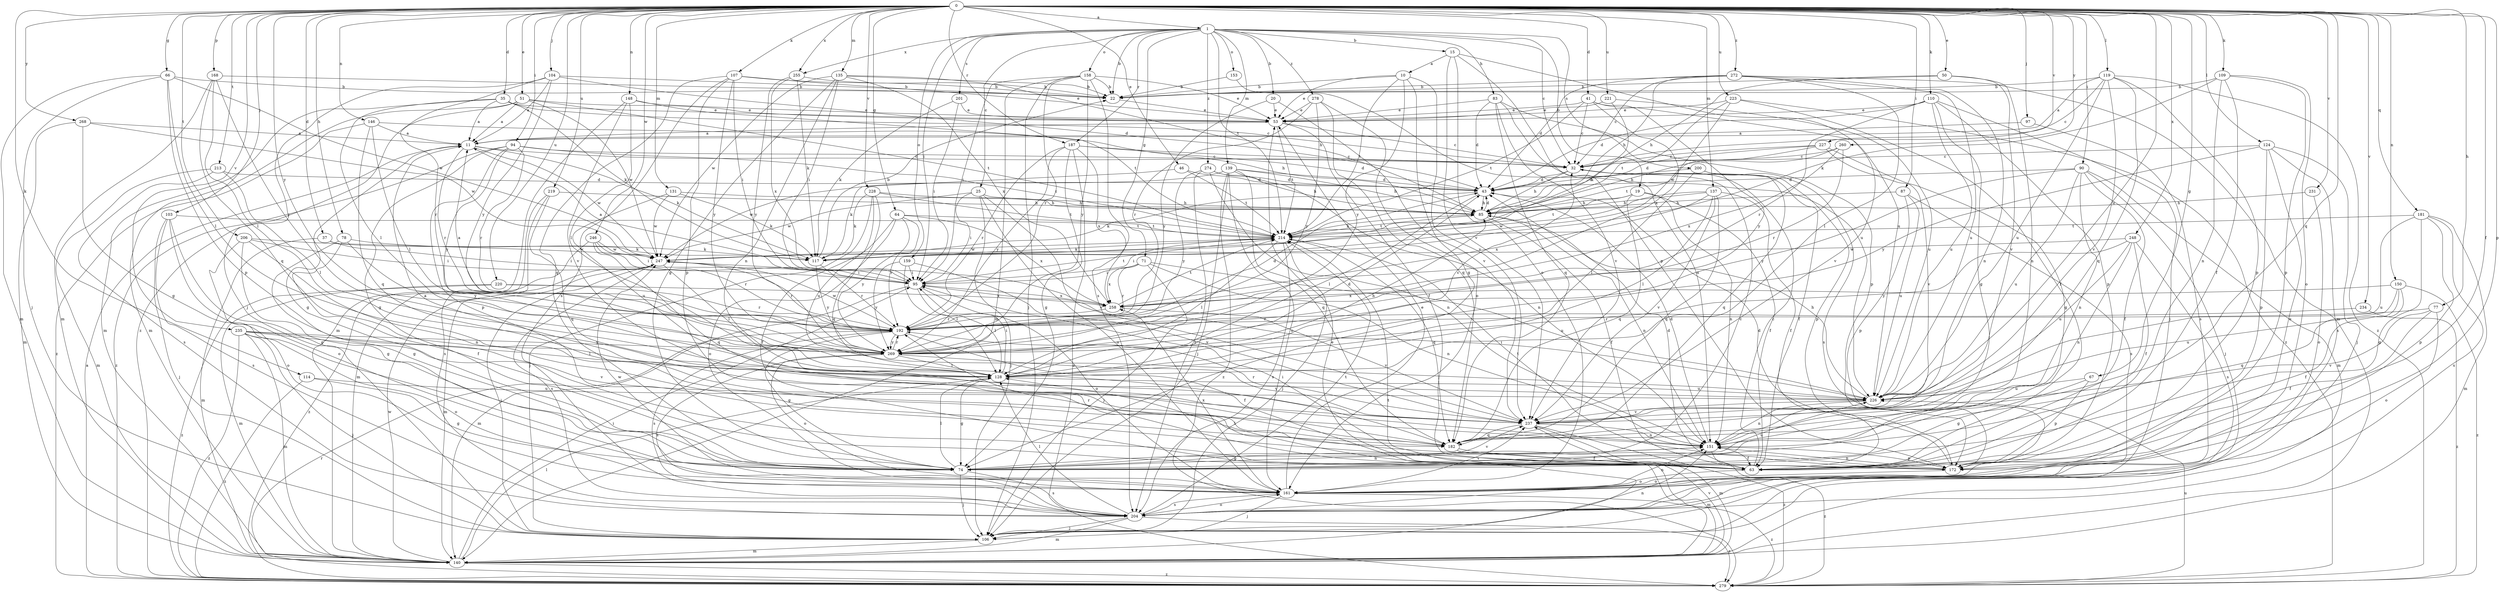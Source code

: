 strict digraph  {
0;
1;
10;
11;
15;
19;
20;
22;
25;
32;
35;
37;
41;
43;
46;
50;
51;
53;
63;
64;
66;
67;
71;
74;
77;
78;
83;
85;
87;
90;
94;
95;
97;
103;
104;
106;
107;
109;
110;
114;
117;
119;
124;
128;
131;
135;
137;
139;
140;
146;
148;
150;
151;
153;
158;
159;
161;
168;
172;
181;
182;
187;
192;
200;
201;
204;
206;
213;
214;
219;
220;
221;
223;
226;
227;
228;
231;
234;
235;
237;
246;
247;
248;
255;
258;
260;
268;
269;
272;
274;
278;
279;
0 -> 1  [label=a];
0 -> 35  [label=d];
0 -> 37  [label=d];
0 -> 41  [label=d];
0 -> 46  [label=e];
0 -> 50  [label=e];
0 -> 51  [label=e];
0 -> 63  [label=f];
0 -> 64  [label=g];
0 -> 66  [label=g];
0 -> 67  [label=g];
0 -> 77  [label=h];
0 -> 78  [label=h];
0 -> 87  [label=i];
0 -> 90  [label=i];
0 -> 94  [label=i];
0 -> 97  [label=j];
0 -> 103  [label=j];
0 -> 104  [label=j];
0 -> 107  [label=k];
0 -> 109  [label=k];
0 -> 110  [label=k];
0 -> 114  [label=k];
0 -> 119  [label=l];
0 -> 124  [label=l];
0 -> 131  [label=m];
0 -> 135  [label=m];
0 -> 137  [label=m];
0 -> 146  [label=n];
0 -> 148  [label=n];
0 -> 150  [label=n];
0 -> 168  [label=p];
0 -> 172  [label=p];
0 -> 181  [label=q];
0 -> 182  [label=q];
0 -> 187  [label=r];
0 -> 206  [label=t];
0 -> 213  [label=t];
0 -> 219  [label=u];
0 -> 220  [label=u];
0 -> 221  [label=u];
0 -> 223  [label=u];
0 -> 226  [label=u];
0 -> 227  [label=v];
0 -> 228  [label=v];
0 -> 231  [label=v];
0 -> 234  [label=v];
0 -> 235  [label=v];
0 -> 246  [label=w];
0 -> 248  [label=x];
0 -> 255  [label=x];
0 -> 260  [label=y];
0 -> 268  [label=y];
0 -> 269  [label=y];
0 -> 272  [label=z];
1 -> 15  [label=b];
1 -> 19  [label=b];
1 -> 20  [label=b];
1 -> 22  [label=b];
1 -> 25  [label=c];
1 -> 32  [label=c];
1 -> 71  [label=g];
1 -> 83  [label=h];
1 -> 95  [label=i];
1 -> 139  [label=m];
1 -> 153  [label=o];
1 -> 158  [label=o];
1 -> 159  [label=o];
1 -> 187  [label=r];
1 -> 200  [label=s];
1 -> 201  [label=s];
1 -> 214  [label=t];
1 -> 255  [label=x];
1 -> 274  [label=z];
1 -> 278  [label=z];
10 -> 22  [label=b];
10 -> 53  [label=e];
10 -> 74  [label=g];
10 -> 214  [label=t];
10 -> 237  [label=v];
10 -> 269  [label=y];
11 -> 32  [label=c];
11 -> 74  [label=g];
11 -> 117  [label=k];
11 -> 192  [label=r];
11 -> 247  [label=w];
15 -> 10  [label=a];
15 -> 161  [label=o];
15 -> 172  [label=p];
15 -> 226  [label=u];
15 -> 237  [label=v];
19 -> 63  [label=f];
19 -> 85  [label=h];
19 -> 151  [label=n];
19 -> 182  [label=q];
19 -> 214  [label=t];
20 -> 53  [label=e];
20 -> 237  [label=v];
20 -> 269  [label=y];
22 -> 53  [label=e];
25 -> 85  [label=h];
25 -> 95  [label=i];
25 -> 106  [label=j];
25 -> 161  [label=o];
25 -> 237  [label=v];
25 -> 247  [label=w];
32 -> 43  [label=d];
32 -> 63  [label=f];
32 -> 85  [label=h];
32 -> 172  [label=p];
35 -> 11  [label=a];
35 -> 32  [label=c];
35 -> 53  [label=e];
35 -> 117  [label=k];
35 -> 128  [label=l];
35 -> 140  [label=m];
37 -> 95  [label=i];
37 -> 117  [label=k];
37 -> 140  [label=m];
41 -> 32  [label=c];
41 -> 53  [label=e];
41 -> 214  [label=t];
41 -> 237  [label=v];
41 -> 258  [label=x];
41 -> 269  [label=y];
43 -> 85  [label=h];
43 -> 117  [label=k];
43 -> 128  [label=l];
46 -> 43  [label=d];
46 -> 117  [label=k];
46 -> 214  [label=t];
50 -> 22  [label=b];
50 -> 85  [label=h];
50 -> 151  [label=n];
50 -> 237  [label=v];
51 -> 11  [label=a];
51 -> 53  [label=e];
51 -> 140  [label=m];
51 -> 192  [label=r];
51 -> 214  [label=t];
51 -> 247  [label=w];
53 -> 11  [label=a];
53 -> 32  [label=c];
53 -> 63  [label=f];
53 -> 214  [label=t];
63 -> 32  [label=c];
63 -> 43  [label=d];
63 -> 95  [label=i];
63 -> 128  [label=l];
63 -> 161  [label=o];
63 -> 192  [label=r];
64 -> 63  [label=f];
64 -> 161  [label=o];
64 -> 192  [label=r];
64 -> 214  [label=t];
64 -> 258  [label=x];
64 -> 269  [label=y];
66 -> 22  [label=b];
66 -> 106  [label=j];
66 -> 128  [label=l];
66 -> 140  [label=m];
66 -> 172  [label=p];
66 -> 247  [label=w];
67 -> 74  [label=g];
67 -> 172  [label=p];
67 -> 226  [label=u];
71 -> 95  [label=i];
71 -> 106  [label=j];
71 -> 151  [label=n];
71 -> 192  [label=r];
71 -> 226  [label=u];
71 -> 258  [label=x];
74 -> 32  [label=c];
74 -> 106  [label=j];
74 -> 128  [label=l];
74 -> 151  [label=n];
74 -> 204  [label=s];
74 -> 226  [label=u];
74 -> 237  [label=v];
77 -> 63  [label=f];
77 -> 161  [label=o];
77 -> 192  [label=r];
77 -> 237  [label=v];
78 -> 63  [label=f];
78 -> 74  [label=g];
78 -> 117  [label=k];
78 -> 269  [label=y];
83 -> 43  [label=d];
83 -> 53  [label=e];
83 -> 151  [label=n];
83 -> 172  [label=p];
83 -> 182  [label=q];
83 -> 237  [label=v];
85 -> 43  [label=d];
85 -> 63  [label=f];
85 -> 151  [label=n];
85 -> 214  [label=t];
87 -> 85  [label=h];
87 -> 172  [label=p];
87 -> 204  [label=s];
87 -> 226  [label=u];
90 -> 43  [label=d];
90 -> 63  [label=f];
90 -> 106  [label=j];
90 -> 140  [label=m];
90 -> 151  [label=n];
90 -> 226  [label=u];
90 -> 269  [label=y];
94 -> 32  [label=c];
94 -> 74  [label=g];
94 -> 172  [label=p];
94 -> 192  [label=r];
94 -> 214  [label=t];
94 -> 269  [label=y];
94 -> 279  [label=z];
95 -> 11  [label=a];
95 -> 128  [label=l];
95 -> 140  [label=m];
95 -> 161  [label=o];
95 -> 214  [label=t];
95 -> 258  [label=x];
97 -> 11  [label=a];
97 -> 204  [label=s];
103 -> 74  [label=g];
103 -> 106  [label=j];
103 -> 161  [label=o];
103 -> 204  [label=s];
103 -> 214  [label=t];
104 -> 11  [label=a];
104 -> 22  [label=b];
104 -> 43  [label=d];
104 -> 106  [label=j];
104 -> 269  [label=y];
104 -> 279  [label=z];
106 -> 140  [label=m];
106 -> 151  [label=n];
107 -> 22  [label=b];
107 -> 53  [label=e];
107 -> 74  [label=g];
107 -> 95  [label=i];
107 -> 172  [label=p];
107 -> 204  [label=s];
107 -> 269  [label=y];
109 -> 22  [label=b];
109 -> 63  [label=f];
109 -> 117  [label=k];
109 -> 151  [label=n];
109 -> 161  [label=o];
109 -> 172  [label=p];
110 -> 43  [label=d];
110 -> 53  [label=e];
110 -> 74  [label=g];
110 -> 106  [label=j];
110 -> 172  [label=p];
110 -> 192  [label=r];
110 -> 226  [label=u];
114 -> 74  [label=g];
114 -> 226  [label=u];
114 -> 279  [label=z];
117 -> 22  [label=b];
117 -> 192  [label=r];
117 -> 269  [label=y];
119 -> 11  [label=a];
119 -> 22  [label=b];
119 -> 32  [label=c];
119 -> 172  [label=p];
119 -> 182  [label=q];
119 -> 226  [label=u];
119 -> 237  [label=v];
119 -> 279  [label=z];
124 -> 32  [label=c];
124 -> 106  [label=j];
124 -> 161  [label=o];
124 -> 172  [label=p];
124 -> 204  [label=s];
124 -> 269  [label=y];
128 -> 32  [label=c];
128 -> 43  [label=d];
128 -> 74  [label=g];
128 -> 85  [label=h];
128 -> 95  [label=i];
128 -> 226  [label=u];
131 -> 85  [label=h];
131 -> 117  [label=k];
131 -> 226  [label=u];
131 -> 247  [label=w];
135 -> 22  [label=b];
135 -> 74  [label=g];
135 -> 85  [label=h];
135 -> 95  [label=i];
135 -> 151  [label=n];
135 -> 247  [label=w];
135 -> 258  [label=x];
137 -> 63  [label=f];
137 -> 85  [label=h];
137 -> 128  [label=l];
137 -> 182  [label=q];
137 -> 237  [label=v];
137 -> 247  [label=w];
137 -> 258  [label=x];
139 -> 43  [label=d];
139 -> 85  [label=h];
139 -> 106  [label=j];
139 -> 151  [label=n];
139 -> 161  [label=o];
139 -> 182  [label=q];
139 -> 247  [label=w];
139 -> 279  [label=z];
140 -> 53  [label=e];
140 -> 95  [label=i];
140 -> 128  [label=l];
140 -> 214  [label=t];
140 -> 237  [label=v];
140 -> 247  [label=w];
140 -> 279  [label=z];
146 -> 11  [label=a];
146 -> 85  [label=h];
146 -> 128  [label=l];
146 -> 182  [label=q];
146 -> 279  [label=z];
148 -> 53  [label=e];
148 -> 128  [label=l];
148 -> 140  [label=m];
148 -> 214  [label=t];
148 -> 237  [label=v];
150 -> 63  [label=f];
150 -> 182  [label=q];
150 -> 226  [label=u];
150 -> 258  [label=x];
150 -> 279  [label=z];
151 -> 43  [label=d];
151 -> 63  [label=f];
151 -> 74  [label=g];
151 -> 172  [label=p];
151 -> 279  [label=z];
153 -> 22  [label=b];
153 -> 226  [label=u];
158 -> 22  [label=b];
158 -> 53  [label=e];
158 -> 95  [label=i];
158 -> 106  [label=j];
158 -> 140  [label=m];
158 -> 192  [label=r];
158 -> 204  [label=s];
158 -> 269  [label=y];
159 -> 95  [label=i];
159 -> 128  [label=l];
159 -> 237  [label=v];
159 -> 269  [label=y];
161 -> 53  [label=e];
161 -> 106  [label=j];
161 -> 151  [label=n];
161 -> 204  [label=s];
161 -> 237  [label=v];
161 -> 247  [label=w];
161 -> 258  [label=x];
161 -> 279  [label=z];
168 -> 22  [label=b];
168 -> 128  [label=l];
168 -> 140  [label=m];
168 -> 182  [label=q];
168 -> 269  [label=y];
172 -> 43  [label=d];
172 -> 151  [label=n];
172 -> 161  [label=o];
172 -> 214  [label=t];
181 -> 74  [label=g];
181 -> 140  [label=m];
181 -> 172  [label=p];
181 -> 204  [label=s];
181 -> 214  [label=t];
181 -> 226  [label=u];
182 -> 11  [label=a];
182 -> 63  [label=f];
182 -> 140  [label=m];
187 -> 32  [label=c];
187 -> 43  [label=d];
187 -> 74  [label=g];
187 -> 192  [label=r];
187 -> 258  [label=x];
187 -> 269  [label=y];
187 -> 279  [label=z];
192 -> 11  [label=a];
192 -> 43  [label=d];
192 -> 63  [label=f];
192 -> 74  [label=g];
192 -> 204  [label=s];
192 -> 247  [label=w];
192 -> 269  [label=y];
200 -> 43  [label=d];
200 -> 128  [label=l];
200 -> 182  [label=q];
200 -> 204  [label=s];
201 -> 53  [label=e];
201 -> 95  [label=i];
201 -> 117  [label=k];
204 -> 106  [label=j];
204 -> 128  [label=l];
204 -> 140  [label=m];
204 -> 161  [label=o];
204 -> 214  [label=t];
204 -> 279  [label=z];
206 -> 74  [label=g];
206 -> 95  [label=i];
206 -> 151  [label=n];
206 -> 161  [label=o];
206 -> 247  [label=w];
213 -> 43  [label=d];
213 -> 128  [label=l];
213 -> 140  [label=m];
213 -> 204  [label=s];
214 -> 85  [label=h];
214 -> 95  [label=i];
214 -> 106  [label=j];
214 -> 117  [label=k];
214 -> 128  [label=l];
214 -> 182  [label=q];
214 -> 204  [label=s];
214 -> 247  [label=w];
219 -> 85  [label=h];
219 -> 140  [label=m];
219 -> 182  [label=q];
219 -> 204  [label=s];
220 -> 140  [label=m];
220 -> 192  [label=r];
220 -> 258  [label=x];
220 -> 279  [label=z];
221 -> 53  [label=e];
221 -> 117  [label=k];
221 -> 226  [label=u];
223 -> 53  [label=e];
223 -> 63  [label=f];
223 -> 214  [label=t];
223 -> 247  [label=w];
223 -> 279  [label=z];
226 -> 85  [label=h];
226 -> 95  [label=i];
226 -> 151  [label=n];
226 -> 237  [label=v];
227 -> 32  [label=c];
227 -> 43  [label=d];
227 -> 74  [label=g];
227 -> 214  [label=t];
227 -> 237  [label=v];
228 -> 85  [label=h];
228 -> 106  [label=j];
228 -> 117  [label=k];
228 -> 182  [label=q];
228 -> 214  [label=t];
228 -> 226  [label=u];
231 -> 85  [label=h];
231 -> 161  [label=o];
234 -> 192  [label=r];
234 -> 279  [label=z];
235 -> 106  [label=j];
235 -> 128  [label=l];
235 -> 140  [label=m];
235 -> 161  [label=o];
235 -> 237  [label=v];
235 -> 269  [label=y];
235 -> 279  [label=z];
237 -> 140  [label=m];
237 -> 151  [label=n];
237 -> 182  [label=q];
237 -> 192  [label=r];
237 -> 279  [label=z];
246 -> 95  [label=i];
246 -> 182  [label=q];
246 -> 192  [label=r];
246 -> 247  [label=w];
246 -> 279  [label=z];
247 -> 95  [label=i];
247 -> 106  [label=j];
247 -> 128  [label=l];
247 -> 140  [label=m];
247 -> 192  [label=r];
247 -> 204  [label=s];
248 -> 63  [label=f];
248 -> 151  [label=n];
248 -> 204  [label=s];
248 -> 226  [label=u];
248 -> 247  [label=w];
248 -> 269  [label=y];
255 -> 22  [label=b];
255 -> 117  [label=k];
255 -> 258  [label=x];
255 -> 269  [label=y];
258 -> 192  [label=r];
258 -> 214  [label=t];
258 -> 237  [label=v];
260 -> 32  [label=c];
260 -> 85  [label=h];
260 -> 192  [label=r];
260 -> 258  [label=x];
268 -> 11  [label=a];
268 -> 74  [label=g];
268 -> 140  [label=m];
268 -> 247  [label=w];
269 -> 128  [label=l];
269 -> 161  [label=o];
269 -> 192  [label=r];
269 -> 204  [label=s];
269 -> 237  [label=v];
272 -> 22  [label=b];
272 -> 32  [label=c];
272 -> 43  [label=d];
272 -> 85  [label=h];
272 -> 128  [label=l];
272 -> 140  [label=m];
272 -> 151  [label=n];
272 -> 226  [label=u];
274 -> 43  [label=d];
274 -> 85  [label=h];
274 -> 151  [label=n];
274 -> 204  [label=s];
274 -> 269  [label=y];
278 -> 53  [label=e];
278 -> 161  [label=o];
278 -> 182  [label=q];
278 -> 192  [label=r];
278 -> 269  [label=y];
279 -> 11  [label=a];
279 -> 192  [label=r];
279 -> 226  [label=u];
}
